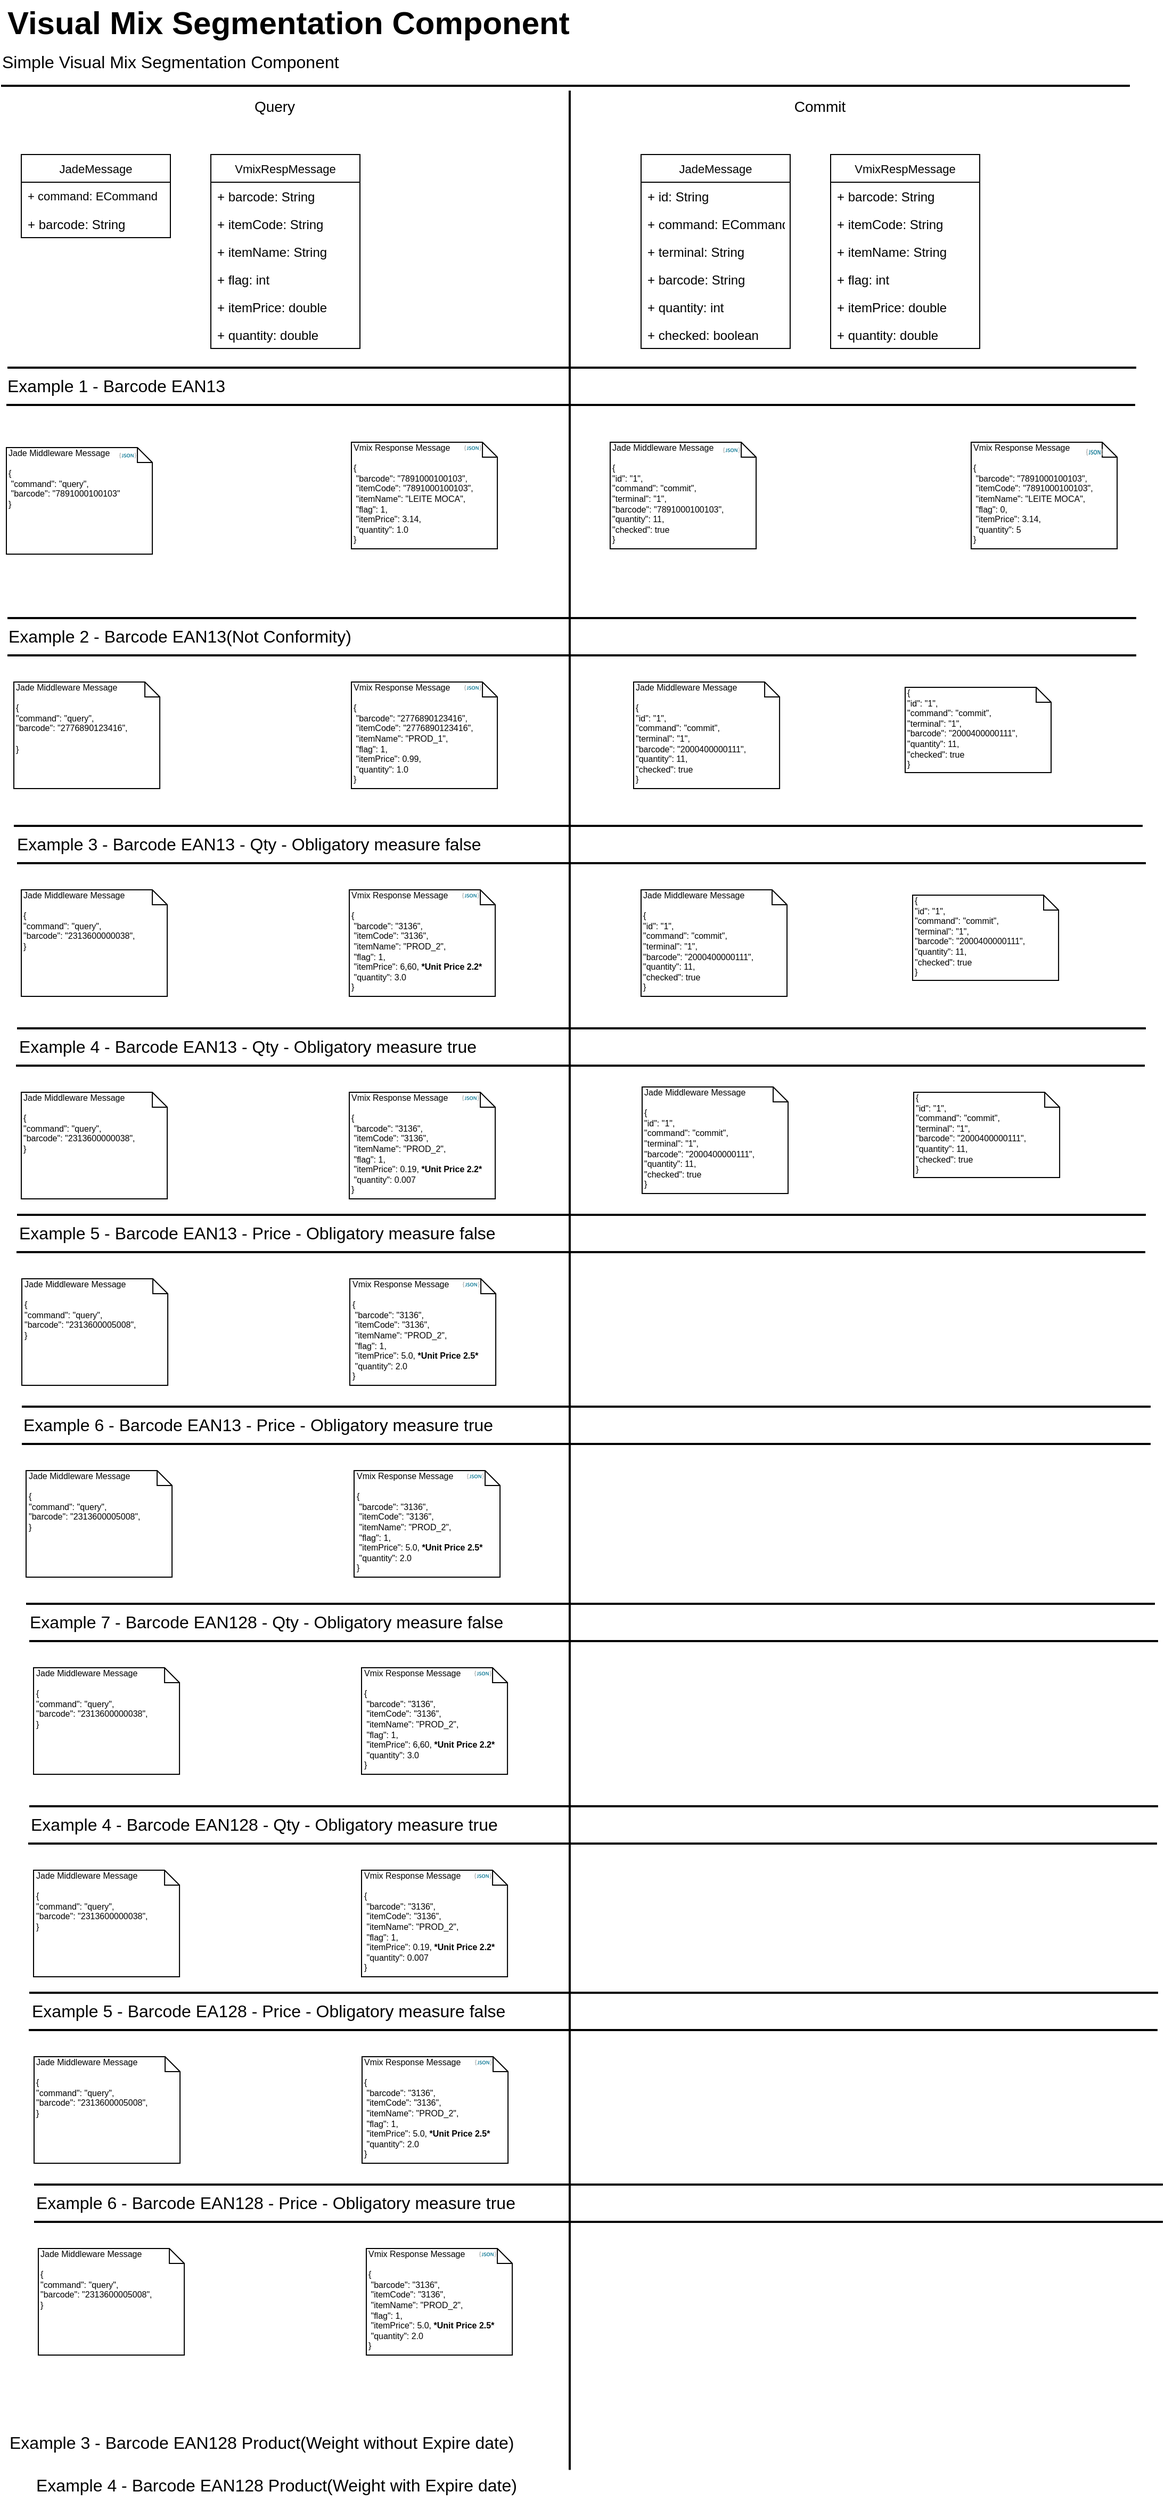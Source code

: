 <mxfile version="13.6.6" type="github"><diagram id="04d3i-9KU2tXRQpcHc8r" name="Data Communication"><mxGraphModel dx="901" dy="576" grid="1" gridSize="5" guides="1" tooltips="1" connect="1" arrows="1" fold="1" page="1" pageScale="1" pageWidth="1169" pageHeight="827" math="0" shadow="0"><root><mxCell id="Ps8T6w26ynxrEsZP9qTw-0"/><mxCell id="Ps8T6w26ynxrEsZP9qTw-1" parent="Ps8T6w26ynxrEsZP9qTw-0"/><mxCell id="Vjo3kaJNEst4xchoB2S7-3" value="Visual Mix Segmentation Component" style="text;html=1;resizable=0;points=[];autosize=1;align=left;verticalAlign=top;spacingTop=-4;fontSize=30;fontStyle=1" parent="Ps8T6w26ynxrEsZP9qTw-1" vertex="1"><mxGeometry x="17" y="70.5" width="540" height="40" as="geometry"/></mxCell><mxCell id="Vjo3kaJNEst4xchoB2S7-5" value="" style="line;strokeWidth=2;html=1;fontSize=14;" parent="Ps8T6w26ynxrEsZP9qTw-1" vertex="1"><mxGeometry x="13" y="145.5" width="1060" height="10" as="geometry"/></mxCell><mxCell id="a-pRfIUOM88Ss_KxHDqI-0" value="Simple Visual Mix Segmentation Component" style="text;html=1;resizable=0;points=[];autosize=1;align=left;verticalAlign=top;spacingTop=-4;fontSize=16" parent="Ps8T6w26ynxrEsZP9qTw-1" vertex="1"><mxGeometry x="12" y="115.5" width="330" height="25" as="geometry"/></mxCell><mxCell id="Ps8T6w26ynxrEsZP9qTw-3" value="JadeMessage" style="swimlane;fontStyle=0;childLayout=stackLayout;horizontal=1;startSize=26;fillColor=none;horizontalStack=0;resizeParent=1;resizeParentMax=0;resizeLast=0;collapsible=1;marginBottom=0;fontSize=11;align=center;html=0;" parent="Ps8T6w26ynxrEsZP9qTw-1" vertex="1"><mxGeometry x="32" y="215" width="140" height="78" as="geometry"/></mxCell><mxCell id="Ps8T6w26ynxrEsZP9qTw-5" value="+ command: ECommand" style="text;strokeColor=none;fillColor=none;align=left;verticalAlign=top;spacingLeft=4;spacingRight=4;overflow=hidden;rotatable=0;points=[[0,0.5],[1,0.5]];portConstraint=eastwest;fontSize=11;" parent="Ps8T6w26ynxrEsZP9qTw-3" vertex="1"><mxGeometry y="26" width="140" height="26" as="geometry"/></mxCell><mxCell id="Ps8T6w26ynxrEsZP9qTw-7" value="+ barcode: String&#xa;" style="text;strokeColor=none;fillColor=none;align=left;verticalAlign=top;spacingLeft=4;spacingRight=4;overflow=hidden;rotatable=0;points=[[0,0.5],[1,0.5]];portConstraint=eastwest;" parent="Ps8T6w26ynxrEsZP9qTw-3" vertex="1"><mxGeometry y="52" width="140" height="26" as="geometry"/></mxCell><mxCell id="Ps8T6w26ynxrEsZP9qTw-10" value="VmixRespMessage" style="swimlane;fontStyle=0;childLayout=stackLayout;horizontal=1;startSize=26;fillColor=none;horizontalStack=0;resizeParent=1;resizeParentMax=0;resizeLast=0;collapsible=1;marginBottom=0;fontSize=11;align=center;html=0;" parent="Ps8T6w26ynxrEsZP9qTw-1" vertex="1"><mxGeometry x="210" y="215" width="140" height="182" as="geometry"/></mxCell><mxCell id="Ps8T6w26ynxrEsZP9qTw-17" value="+ barcode: String&#xa;" style="text;strokeColor=none;fillColor=none;align=left;verticalAlign=top;spacingLeft=4;spacingRight=4;overflow=hidden;rotatable=0;points=[[0,0.5],[1,0.5]];portConstraint=eastwest;" parent="Ps8T6w26ynxrEsZP9qTw-10" vertex="1"><mxGeometry y="26" width="140" height="26" as="geometry"/></mxCell><mxCell id="Ps8T6w26ynxrEsZP9qTw-11" value="+ itemCode: String" style="text;strokeColor=none;fillColor=none;align=left;verticalAlign=top;spacingLeft=4;spacingRight=4;overflow=hidden;rotatable=0;points=[[0,0.5],[1,0.5]];portConstraint=eastwest;" parent="Ps8T6w26ynxrEsZP9qTw-10" vertex="1"><mxGeometry y="52" width="140" height="26" as="geometry"/></mxCell><mxCell id="Ps8T6w26ynxrEsZP9qTw-12" value="+ itemName: String" style="text;strokeColor=none;fillColor=none;align=left;verticalAlign=top;spacingLeft=4;spacingRight=4;overflow=hidden;rotatable=0;points=[[0,0.5],[1,0.5]];portConstraint=eastwest;" parent="Ps8T6w26ynxrEsZP9qTw-10" vertex="1"><mxGeometry y="78" width="140" height="26" as="geometry"/></mxCell><mxCell id="Ps8T6w26ynxrEsZP9qTw-13" value="+ flag: int&#xa;" style="text;strokeColor=none;fillColor=none;align=left;verticalAlign=top;spacingLeft=4;spacingRight=4;overflow=hidden;rotatable=0;points=[[0,0.5],[1,0.5]];portConstraint=eastwest;" parent="Ps8T6w26ynxrEsZP9qTw-10" vertex="1"><mxGeometry y="104" width="140" height="26" as="geometry"/></mxCell><mxCell id="Ps8T6w26ynxrEsZP9qTw-15" value="+ itemPrice: double&#xa;" style="text;strokeColor=none;fillColor=none;align=left;verticalAlign=top;spacingLeft=4;spacingRight=4;overflow=hidden;rotatable=0;points=[[0,0.5],[1,0.5]];portConstraint=eastwest;" parent="Ps8T6w26ynxrEsZP9qTw-10" vertex="1"><mxGeometry y="130" width="140" height="26" as="geometry"/></mxCell><mxCell id="Ps8T6w26ynxrEsZP9qTw-16" value="+ quantity: double&#xa;" style="text;strokeColor=none;fillColor=none;align=left;verticalAlign=top;spacingLeft=4;spacingRight=4;overflow=hidden;rotatable=0;points=[[0,0.5],[1,0.5]];portConstraint=eastwest;" parent="Ps8T6w26ynxrEsZP9qTw-10" vertex="1"><mxGeometry y="156" width="140" height="26" as="geometry"/></mxCell><mxCell id="FK0prAdGzY6Ms7PpbqKq-3" value="" style="line;strokeWidth=2;html=1;fontSize=14;" parent="Ps8T6w26ynxrEsZP9qTw-1" vertex="1"><mxGeometry x="18" y="445" width="1060" height="10" as="geometry"/></mxCell><mxCell id="FK0prAdGzY6Ms7PpbqKq-4" value="Example 1 - Barcode EAN13" style="text;html=1;resizable=0;points=[];autosize=1;align=left;verticalAlign=top;spacingTop=-4;fontSize=16" parent="Ps8T6w26ynxrEsZP9qTw-1" vertex="1"><mxGeometry x="17" y="420" width="220" height="25" as="geometry"/></mxCell><mxCell id="FK0prAdGzY6Ms7PpbqKq-16" value="&lt;div&gt;Jade Middleware Message&lt;/div&gt;&lt;div&gt;&lt;br&gt;&lt;/div&gt;&lt;div&gt;{&lt;/div&gt;&lt;div&gt;&quot;command&quot;: &quot;query&quot;,&lt;br&gt;&lt;/div&gt;&lt;div&gt;&quot;barcode&quot;: &quot;2776890123416&quot;,&lt;br&gt;&lt;/div&gt;&lt;div&gt;&lt;br&gt;&lt;/div&gt;&lt;div&gt;}&lt;/div&gt;" style="shape=note;whiteSpace=wrap;html=1;size=14;verticalAlign=top;align=left;spacingTop=-6;fontSize=8;" parent="Ps8T6w26ynxrEsZP9qTw-1" vertex="1"><mxGeometry x="25" y="710" width="137.05" height="100" as="geometry"/></mxCell><mxCell id="FK0prAdGzY6Ms7PpbqKq-20" value="" style="line;strokeWidth=2;html=1;fontSize=14;" parent="Ps8T6w26ynxrEsZP9qTw-1" vertex="1"><mxGeometry x="19" y="680" width="1060" height="10" as="geometry"/></mxCell><mxCell id="FK0prAdGzY6Ms7PpbqKq-21" value="Example 2 - Barcode EAN13(Not Conformity)" style="text;html=1;resizable=0;points=[];autosize=1;align=left;verticalAlign=top;spacingTop=-4;fontSize=16" parent="Ps8T6w26ynxrEsZP9qTw-1" vertex="1"><mxGeometry x="18" y="655" width="335" height="25" as="geometry"/></mxCell><mxCell id="FK0prAdGzY6Ms7PpbqKq-23" value="&lt;div&gt;Jade Middleware Message&lt;/div&gt;&lt;div&gt;&lt;br&gt;&lt;/div&gt;&lt;div&gt;{&lt;/div&gt;&lt;div&gt;&quot;command&quot;: &quot;query&quot;,&lt;br&gt;&lt;/div&gt;&lt;div&gt;&quot;barcode&quot;: &quot;2313600000038&quot;,&lt;br&gt;&lt;/div&gt;&lt;div&gt;}&lt;br&gt;&lt;/div&gt;" style="shape=note;whiteSpace=wrap;html=1;size=14;verticalAlign=top;align=left;spacingTop=-6;fontSize=8;" parent="Ps8T6w26ynxrEsZP9qTw-1" vertex="1"><mxGeometry x="32" y="905" width="137.05" height="100" as="geometry"/></mxCell><mxCell id="FK0prAdGzY6Ms7PpbqKq-24" value="" style="line;strokeWidth=2;html=1;fontSize=14;" parent="Ps8T6w26ynxrEsZP9qTw-1" vertex="1"><mxGeometry x="28" y="875" width="1060" height="10" as="geometry"/></mxCell><mxCell id="FK0prAdGzY6Ms7PpbqKq-25" value="Example 3 - Barcode EAN128 Product(Weight without Expire date)" style="text;html=1;resizable=0;points=[];autosize=1;align=left;verticalAlign=top;spacingTop=-4;fontSize=16" parent="Ps8T6w26ynxrEsZP9qTw-1" vertex="1"><mxGeometry x="19" y="2350" width="485" height="25" as="geometry"/></mxCell><mxCell id="FK0prAdGzY6Ms7PpbqKq-31" value="" style="line;strokeWidth=2;html=1;fontSize=14;" parent="Ps8T6w26ynxrEsZP9qTw-1" vertex="1"><mxGeometry x="27" y="1065" width="1060" height="10" as="geometry"/></mxCell><mxCell id="FK0prAdGzY6Ms7PpbqKq-33" value="" style="line;strokeWidth=2;html=1;fontSize=14;rotation=90;" parent="Ps8T6w26ynxrEsZP9qTw-1" vertex="1"><mxGeometry x="-569.38" y="1266.38" width="2232.75" height="10" as="geometry"/></mxCell><mxCell id="FK0prAdGzY6Ms7PpbqKq-49" value="&lt;div&gt;{&lt;/div&gt;&lt;div&gt;&lt;span class=&quot;Apple-tab-span&quot;&gt; &lt;/span&gt;&quot;id&quot;: &quot;1&quot;,&lt;/div&gt;&lt;div&gt;&lt;span class=&quot;Apple-tab-span&quot;&gt; &lt;/span&gt;&quot;command&quot;: &quot;commit&quot;,&lt;/div&gt;&lt;div&gt;&lt;span class=&quot;Apple-tab-span&quot;&gt; &lt;/span&gt;&quot;terminal&quot;: &quot;1&quot;,&lt;/div&gt;&lt;div&gt;&lt;span class=&quot;Apple-tab-span&quot;&gt; &lt;/span&gt;&quot;barcode&quot;: &quot;2000400000111&quot;,&lt;/div&gt;&lt;div&gt;&lt;span class=&quot;Apple-tab-span&quot;&gt; &lt;/span&gt;&quot;quantity&quot;: 11,&lt;/div&gt;&lt;div&gt;&lt;span class=&quot;Apple-tab-span&quot;&gt; &lt;/span&gt;&quot;checked&quot;: true&lt;/div&gt;&lt;div&gt;}&lt;/div&gt;" style="shape=note;whiteSpace=wrap;html=1;size=14;verticalAlign=top;align=left;spacingTop=-6;fontSize=8;" parent="Ps8T6w26ynxrEsZP9qTw-1" vertex="1"><mxGeometry x="862" y="715" width="137.05" height="80" as="geometry"/></mxCell><mxCell id="FK0prAdGzY6Ms7PpbqKq-50" value="" style="group" parent="Ps8T6w26ynxrEsZP9qTw-1" vertex="1" connectable="0"><mxGeometry x="924" y="485" width="137.05" height="100" as="geometry"/></mxCell><mxCell id="FK0prAdGzY6Ms7PpbqKq-51" value="&lt;div&gt;Vmix Response Message&lt;/div&gt;&lt;div&gt;&lt;br&gt;&lt;/div&gt;&lt;div&gt;{&lt;/div&gt;&lt;div&gt;&amp;nbsp;&quot;barcode&quot;: &quot;7891000100103&quot;,&lt;/div&gt;&lt;div&gt;&amp;nbsp;&quot;itemCode&quot;: &quot;7891000100103&quot;,&lt;/div&gt;&lt;div&gt;&amp;nbsp;&quot;itemName&quot;: &quot;LEITE MOCA&quot;,&lt;/div&gt;&lt;div&gt;&amp;nbsp;&quot;flag&quot;: 0,&lt;/div&gt;&lt;div&gt;&amp;nbsp;&quot;itemPrice&quot;: 3.14,&lt;/div&gt;&lt;div&gt;&amp;nbsp;&quot;quantity&quot;: 5&lt;/div&gt;&lt;div&gt;}&lt;/div&gt;" style="shape=note;whiteSpace=wrap;html=1;size=14;verticalAlign=top;align=left;spacingTop=-6;fontSize=8;" parent="FK0prAdGzY6Ms7PpbqKq-50" vertex="1"><mxGeometry width="137.05" height="100" as="geometry"/></mxCell><mxCell id="FK0prAdGzY6Ms7PpbqKq-52" value="" style="dashed=0;outlineConnect=0;html=1;align=center;labelPosition=center;verticalLabelPosition=bottom;verticalAlign=top;shape=mxgraph.weblogos.json_2;fontSize=11;" parent="FK0prAdGzY6Ms7PpbqKq-50" vertex="1"><mxGeometry x="107.97" y="6.25" width="15.95" height="6.25" as="geometry"/></mxCell><mxCell id="FK0prAdGzY6Ms7PpbqKq-53" value="" style="group" parent="Ps8T6w26ynxrEsZP9qTw-1" vertex="1" connectable="0"><mxGeometry x="585" y="485" width="137.05" height="100" as="geometry"/></mxCell><mxCell id="FK0prAdGzY6Ms7PpbqKq-54" value="&lt;div&gt;Jade Middleware Message&lt;/div&gt;&lt;div&gt;&lt;br&gt;&lt;/div&gt;&lt;div&gt;{&lt;/div&gt;&lt;div&gt;&lt;span class=&quot;Apple-tab-span&quot;&gt; &lt;/span&gt;&quot;id&quot;: &quot;1&quot;,&lt;/div&gt;&lt;div&gt;&lt;span class=&quot;Apple-tab-span&quot;&gt; &lt;/span&gt;&quot;command&quot;: &quot;commit&quot;,&lt;/div&gt;&lt;div&gt;&lt;span class=&quot;Apple-tab-span&quot;&gt; &lt;/span&gt;&quot;terminal&quot;: &quot;1&quot;,&lt;/div&gt;&lt;div&gt;&lt;span class=&quot;Apple-tab-span&quot;&gt; &lt;/span&gt;&quot;barcode&quot;: &quot;7891000100103&quot;,&lt;/div&gt;&lt;div&gt;&lt;span class=&quot;Apple-tab-span&quot;&gt; &lt;/span&gt;&quot;quantity&quot;: 11,&lt;/div&gt;&lt;div&gt;&lt;span class=&quot;Apple-tab-span&quot;&gt; &lt;/span&gt;&quot;checked&quot;: true&lt;/div&gt;&lt;div&gt;}&lt;/div&gt;" style="shape=note;whiteSpace=wrap;html=1;size=14;verticalAlign=top;align=left;spacingTop=-6;fontSize=8;" parent="FK0prAdGzY6Ms7PpbqKq-53" vertex="1"><mxGeometry width="137.05" height="100" as="geometry"/></mxCell><mxCell id="FK0prAdGzY6Ms7PpbqKq-55" value="" style="dashed=0;outlineConnect=0;html=1;align=center;labelPosition=center;verticalLabelPosition=bottom;verticalAlign=top;shape=mxgraph.weblogos.json_2;fontSize=11;" parent="FK0prAdGzY6Ms7PpbqKq-53" vertex="1"><mxGeometry x="106" y="5" width="15.95" height="5" as="geometry"/></mxCell><mxCell id="FK0prAdGzY6Ms7PpbqKq-56" value="&lt;div&gt;Jade Middleware Message&lt;/div&gt;&lt;div&gt;&lt;br&gt;&lt;/div&gt;&lt;div&gt;{&lt;/div&gt;&lt;div&gt;&lt;span class=&quot;Apple-tab-span&quot;&gt; &lt;/span&gt;&quot;id&quot;: &quot;1&quot;,&lt;/div&gt;&lt;div&gt;&lt;span class=&quot;Apple-tab-span&quot;&gt; &lt;/span&gt;&quot;command&quot;: &quot;commit&quot;,&lt;/div&gt;&lt;div&gt;&lt;span class=&quot;Apple-tab-span&quot;&gt; &lt;/span&gt;&quot;terminal&quot;: &quot;1&quot;,&lt;/div&gt;&lt;div&gt;&lt;span class=&quot;Apple-tab-span&quot;&gt; &lt;/span&gt;&quot;barcode&quot;: &quot;2000400000111&quot;,&lt;/div&gt;&lt;div&gt;&lt;span class=&quot;Apple-tab-span&quot;&gt; &lt;/span&gt;&quot;quantity&quot;: 11,&lt;/div&gt;&lt;div&gt;&lt;span class=&quot;Apple-tab-span&quot;&gt; &lt;/span&gt;&quot;checked&quot;: true&lt;/div&gt;&lt;div&gt;}&lt;/div&gt;" style="shape=note;whiteSpace=wrap;html=1;size=14;verticalAlign=top;align=left;spacingTop=-6;fontSize=8;" parent="Ps8T6w26ynxrEsZP9qTw-1" vertex="1"><mxGeometry x="607" y="710" width="137.05" height="100" as="geometry"/></mxCell><mxCell id="FK0prAdGzY6Ms7PpbqKq-60" value="&lt;div&gt;{&lt;/div&gt;&lt;div&gt;&lt;span class=&quot;Apple-tab-span&quot;&gt; &lt;/span&gt;&quot;id&quot;: &quot;1&quot;,&lt;/div&gt;&lt;div&gt;&lt;span class=&quot;Apple-tab-span&quot;&gt; &lt;/span&gt;&quot;command&quot;: &quot;commit&quot;,&lt;/div&gt;&lt;div&gt;&lt;span class=&quot;Apple-tab-span&quot;&gt; &lt;/span&gt;&quot;terminal&quot;: &quot;1&quot;,&lt;/div&gt;&lt;div&gt;&lt;span class=&quot;Apple-tab-span&quot;&gt; &lt;/span&gt;&quot;barcode&quot;: &quot;2000400000111&quot;,&lt;/div&gt;&lt;div&gt;&lt;span class=&quot;Apple-tab-span&quot;&gt; &lt;/span&gt;&quot;quantity&quot;: 11,&lt;/div&gt;&lt;div&gt;&lt;span class=&quot;Apple-tab-span&quot;&gt; &lt;/span&gt;&quot;checked&quot;: true&lt;/div&gt;&lt;div&gt;}&lt;/div&gt;" style="shape=note;whiteSpace=wrap;html=1;size=14;verticalAlign=top;align=left;spacingTop=-6;fontSize=8;" parent="Ps8T6w26ynxrEsZP9qTw-1" vertex="1"><mxGeometry x="869" y="910" width="137.05" height="80" as="geometry"/></mxCell><mxCell id="FK0prAdGzY6Ms7PpbqKq-61" value="&lt;div&gt;Jade Middleware Message&lt;/div&gt;&lt;div&gt;&lt;br&gt;&lt;/div&gt;&lt;div&gt;{&lt;/div&gt;&lt;div&gt;&lt;span class=&quot;Apple-tab-span&quot;&gt; &lt;/span&gt;&quot;id&quot;: &quot;1&quot;,&lt;/div&gt;&lt;div&gt;&lt;span class=&quot;Apple-tab-span&quot;&gt; &lt;/span&gt;&quot;command&quot;: &quot;commit&quot;,&lt;/div&gt;&lt;div&gt;&lt;span class=&quot;Apple-tab-span&quot;&gt; &lt;/span&gt;&quot;terminal&quot;: &quot;1&quot;,&lt;/div&gt;&lt;div&gt;&lt;span class=&quot;Apple-tab-span&quot;&gt; &lt;/span&gt;&quot;barcode&quot;: &quot;2000400000111&quot;,&lt;/div&gt;&lt;div&gt;&lt;span class=&quot;Apple-tab-span&quot;&gt; &lt;/span&gt;&quot;quantity&quot;: 11,&lt;/div&gt;&lt;div&gt;&lt;span class=&quot;Apple-tab-span&quot;&gt; &lt;/span&gt;&quot;checked&quot;: true&lt;/div&gt;&lt;div&gt;}&lt;/div&gt;" style="shape=note;whiteSpace=wrap;html=1;size=14;verticalAlign=top;align=left;spacingTop=-6;fontSize=8;" parent="Ps8T6w26ynxrEsZP9qTw-1" vertex="1"><mxGeometry x="614" y="905" width="137.05" height="100" as="geometry"/></mxCell><mxCell id="FK0prAdGzY6Ms7PpbqKq-62" value="&lt;div&gt;{&lt;/div&gt;&lt;div&gt;&lt;span class=&quot;Apple-tab-span&quot;&gt; &lt;/span&gt;&quot;id&quot;: &quot;1&quot;,&lt;/div&gt;&lt;div&gt;&lt;span class=&quot;Apple-tab-span&quot;&gt; &lt;/span&gt;&quot;command&quot;: &quot;commit&quot;,&lt;/div&gt;&lt;div&gt;&lt;span class=&quot;Apple-tab-span&quot;&gt; &lt;/span&gt;&quot;terminal&quot;: &quot;1&quot;,&lt;/div&gt;&lt;div&gt;&lt;span class=&quot;Apple-tab-span&quot;&gt; &lt;/span&gt;&quot;barcode&quot;: &quot;2000400000111&quot;,&lt;/div&gt;&lt;div&gt;&lt;span class=&quot;Apple-tab-span&quot;&gt; &lt;/span&gt;&quot;quantity&quot;: 11,&lt;/div&gt;&lt;div&gt;&lt;span class=&quot;Apple-tab-span&quot;&gt; &lt;/span&gt;&quot;checked&quot;: true&lt;/div&gt;&lt;div&gt;}&lt;/div&gt;" style="shape=note;whiteSpace=wrap;html=1;size=14;verticalAlign=top;align=left;spacingTop=-6;fontSize=8;" parent="Ps8T6w26ynxrEsZP9qTw-1" vertex="1"><mxGeometry x="870" y="1095" width="137.05" height="80" as="geometry"/></mxCell><mxCell id="FK0prAdGzY6Ms7PpbqKq-63" value="&lt;div&gt;Jade Middleware Message&lt;/div&gt;&lt;div&gt;&lt;br&gt;&lt;/div&gt;&lt;div&gt;{&lt;/div&gt;&lt;div&gt;&lt;span class=&quot;Apple-tab-span&quot;&gt; &lt;/span&gt;&quot;id&quot;: &quot;1&quot;,&lt;/div&gt;&lt;div&gt;&lt;span class=&quot;Apple-tab-span&quot;&gt; &lt;/span&gt;&quot;command&quot;: &quot;commit&quot;,&lt;/div&gt;&lt;div&gt;&lt;span class=&quot;Apple-tab-span&quot;&gt; &lt;/span&gt;&quot;terminal&quot;: &quot;1&quot;,&lt;/div&gt;&lt;div&gt;&lt;span class=&quot;Apple-tab-span&quot;&gt; &lt;/span&gt;&quot;barcode&quot;: &quot;2000400000111&quot;,&lt;/div&gt;&lt;div&gt;&lt;span class=&quot;Apple-tab-span&quot;&gt; &lt;/span&gt;&quot;quantity&quot;: 11,&lt;/div&gt;&lt;div&gt;&lt;span class=&quot;Apple-tab-span&quot;&gt; &lt;/span&gt;&quot;checked&quot;: true&lt;/div&gt;&lt;div&gt;}&lt;/div&gt;" style="shape=note;whiteSpace=wrap;html=1;size=14;verticalAlign=top;align=left;spacingTop=-6;fontSize=8;" parent="Ps8T6w26ynxrEsZP9qTw-1" vertex="1"><mxGeometry x="615" y="1090" width="137.05" height="100" as="geometry"/></mxCell><mxCell id="FK0prAdGzY6Ms7PpbqKq-34" value="JadeMessage" style="swimlane;fontStyle=0;childLayout=stackLayout;horizontal=1;startSize=26;fillColor=none;horizontalStack=0;resizeParent=1;resizeParentMax=0;resizeLast=0;collapsible=1;marginBottom=0;fontSize=11;align=center;html=0;" parent="Ps8T6w26ynxrEsZP9qTw-1" vertex="1"><mxGeometry x="614" y="215" width="140" height="182" as="geometry"/></mxCell><mxCell id="FK0prAdGzY6Ms7PpbqKq-35" value="+ id: String" style="text;strokeColor=none;fillColor=none;align=left;verticalAlign=top;spacingLeft=4;spacingRight=4;overflow=hidden;rotatable=0;points=[[0,0.5],[1,0.5]];portConstraint=eastwest;" parent="FK0prAdGzY6Ms7PpbqKq-34" vertex="1"><mxGeometry y="26" width="140" height="26" as="geometry"/></mxCell><mxCell id="FK0prAdGzY6Ms7PpbqKq-36" value="+ command: ECommand" style="text;strokeColor=none;fillColor=none;align=left;verticalAlign=top;spacingLeft=4;spacingRight=4;overflow=hidden;rotatable=0;points=[[0,0.5],[1,0.5]];portConstraint=eastwest;" parent="FK0prAdGzY6Ms7PpbqKq-34" vertex="1"><mxGeometry y="52" width="140" height="26" as="geometry"/></mxCell><mxCell id="FK0prAdGzY6Ms7PpbqKq-37" value="+ terminal: String&#xa;" style="text;strokeColor=none;fillColor=none;align=left;verticalAlign=top;spacingLeft=4;spacingRight=4;overflow=hidden;rotatable=0;points=[[0,0.5],[1,0.5]];portConstraint=eastwest;" parent="FK0prAdGzY6Ms7PpbqKq-34" vertex="1"><mxGeometry y="78" width="140" height="26" as="geometry"/></mxCell><mxCell id="FK0prAdGzY6Ms7PpbqKq-38" value="+ barcode: String&#xa;" style="text;strokeColor=none;fillColor=none;align=left;verticalAlign=top;spacingLeft=4;spacingRight=4;overflow=hidden;rotatable=0;points=[[0,0.5],[1,0.5]];portConstraint=eastwest;" parent="FK0prAdGzY6Ms7PpbqKq-34" vertex="1"><mxGeometry y="104" width="140" height="26" as="geometry"/></mxCell><mxCell id="FK0prAdGzY6Ms7PpbqKq-39" value="+ quantity: int&#xa;" style="text;strokeColor=none;fillColor=none;align=left;verticalAlign=top;spacingLeft=4;spacingRight=4;overflow=hidden;rotatable=0;points=[[0,0.5],[1,0.5]];portConstraint=eastwest;" parent="FK0prAdGzY6Ms7PpbqKq-34" vertex="1"><mxGeometry y="130" width="140" height="26" as="geometry"/></mxCell><mxCell id="FK0prAdGzY6Ms7PpbqKq-40" value="+ checked: boolean&#xa;" style="text;strokeColor=none;fillColor=none;align=left;verticalAlign=top;spacingLeft=4;spacingRight=4;overflow=hidden;rotatable=0;points=[[0,0.5],[1,0.5]];portConstraint=eastwest;" parent="FK0prAdGzY6Ms7PpbqKq-34" vertex="1"><mxGeometry y="156" width="140" height="26" as="geometry"/></mxCell><mxCell id="FK0prAdGzY6Ms7PpbqKq-41" value="VmixRespMessage" style="swimlane;fontStyle=0;childLayout=stackLayout;horizontal=1;startSize=26;fillColor=none;horizontalStack=0;resizeParent=1;resizeParentMax=0;resizeLast=0;collapsible=1;marginBottom=0;fontSize=11;align=center;html=0;" parent="Ps8T6w26ynxrEsZP9qTw-1" vertex="1"><mxGeometry x="792" y="215" width="140" height="182" as="geometry"/></mxCell><mxCell id="FK0prAdGzY6Ms7PpbqKq-42" value="+ barcode: String&#xa;" style="text;strokeColor=none;fillColor=none;align=left;verticalAlign=top;spacingLeft=4;spacingRight=4;overflow=hidden;rotatable=0;points=[[0,0.5],[1,0.5]];portConstraint=eastwest;" parent="FK0prAdGzY6Ms7PpbqKq-41" vertex="1"><mxGeometry y="26" width="140" height="26" as="geometry"/></mxCell><mxCell id="FK0prAdGzY6Ms7PpbqKq-43" value="+ itemCode: String" style="text;strokeColor=none;fillColor=none;align=left;verticalAlign=top;spacingLeft=4;spacingRight=4;overflow=hidden;rotatable=0;points=[[0,0.5],[1,0.5]];portConstraint=eastwest;" parent="FK0prAdGzY6Ms7PpbqKq-41" vertex="1"><mxGeometry y="52" width="140" height="26" as="geometry"/></mxCell><mxCell id="FK0prAdGzY6Ms7PpbqKq-44" value="+ itemName: String" style="text;strokeColor=none;fillColor=none;align=left;verticalAlign=top;spacingLeft=4;spacingRight=4;overflow=hidden;rotatable=0;points=[[0,0.5],[1,0.5]];portConstraint=eastwest;" parent="FK0prAdGzY6Ms7PpbqKq-41" vertex="1"><mxGeometry y="78" width="140" height="26" as="geometry"/></mxCell><mxCell id="FK0prAdGzY6Ms7PpbqKq-45" value="+ flag: int&#xa;" style="text;strokeColor=none;fillColor=none;align=left;verticalAlign=top;spacingLeft=4;spacingRight=4;overflow=hidden;rotatable=0;points=[[0,0.5],[1,0.5]];portConstraint=eastwest;" parent="FK0prAdGzY6Ms7PpbqKq-41" vertex="1"><mxGeometry y="104" width="140" height="26" as="geometry"/></mxCell><mxCell id="FK0prAdGzY6Ms7PpbqKq-46" value="+ itemPrice: double&#xa;" style="text;strokeColor=none;fillColor=none;align=left;verticalAlign=top;spacingLeft=4;spacingRight=4;overflow=hidden;rotatable=0;points=[[0,0.5],[1,0.5]];portConstraint=eastwest;" parent="FK0prAdGzY6Ms7PpbqKq-41" vertex="1"><mxGeometry y="130" width="140" height="26" as="geometry"/></mxCell><mxCell id="FK0prAdGzY6Ms7PpbqKq-47" value="+ quantity: double&#xa;" style="text;strokeColor=none;fillColor=none;align=left;verticalAlign=top;spacingLeft=4;spacingRight=4;overflow=hidden;rotatable=0;points=[[0,0.5],[1,0.5]];portConstraint=eastwest;" parent="FK0prAdGzY6Ms7PpbqKq-41" vertex="1"><mxGeometry y="156" width="140" height="26" as="geometry"/></mxCell><mxCell id="FK0prAdGzY6Ms7PpbqKq-65" value="&lt;font style=&quot;font-size: 14px&quot;&gt;Query&lt;/font&gt;" style="text;html=1;strokeColor=none;fillColor=none;align=center;verticalAlign=middle;whiteSpace=wrap;rounded=0;fontSize=8;" parent="Ps8T6w26ynxrEsZP9qTw-1" vertex="1"><mxGeometry x="250" y="160" width="40" height="20" as="geometry"/></mxCell><mxCell id="FK0prAdGzY6Ms7PpbqKq-66" value="&lt;font style=&quot;font-size: 14px&quot;&gt;Commit&lt;/font&gt;" style="text;html=1;strokeColor=none;fillColor=none;align=center;verticalAlign=middle;whiteSpace=wrap;rounded=0;fontSize=8;" parent="Ps8T6w26ynxrEsZP9qTw-1" vertex="1"><mxGeometry x="762" y="160" width="40" height="20" as="geometry"/></mxCell><mxCell id="FK0prAdGzY6Ms7PpbqKq-68" value="" style="group" parent="Ps8T6w26ynxrEsZP9qTw-1" vertex="1" connectable="0"><mxGeometry x="18" y="490" width="137.05" height="100" as="geometry"/></mxCell><mxCell id="FK0prAdGzY6Ms7PpbqKq-1" value="&lt;div&gt;Jade Middleware Message&lt;/div&gt;&lt;div&gt;&lt;br&gt;&lt;/div&gt;&lt;div&gt;{&lt;/div&gt;&lt;div&gt;&amp;nbsp;&quot;command&quot;: &quot;query&quot;,&lt;/div&gt;&lt;div&gt;&amp;nbsp;&quot;barcode&quot;: &quot;7891000100103&quot;&lt;/div&gt;&lt;div&gt;}&lt;/div&gt;" style="shape=note;whiteSpace=wrap;html=1;size=14;verticalAlign=top;align=left;spacingTop=-6;fontSize=8;" parent="FK0prAdGzY6Ms7PpbqKq-68" vertex="1"><mxGeometry width="137.05" height="100" as="geometry"/></mxCell><mxCell id="Ps8T6w26ynxrEsZP9qTw-2" value="" style="dashed=0;outlineConnect=0;html=1;align=center;labelPosition=center;verticalLabelPosition=bottom;verticalAlign=top;shape=mxgraph.weblogos.json_2;fontSize=11;" parent="FK0prAdGzY6Ms7PpbqKq-68" vertex="1"><mxGeometry x="106" y="5" width="15.95" height="5" as="geometry"/></mxCell><mxCell id="FK0prAdGzY6Ms7PpbqKq-69" value="" style="group" parent="Ps8T6w26ynxrEsZP9qTw-1" vertex="1" connectable="0"><mxGeometry x="342" y="485" width="137.05" height="100" as="geometry"/></mxCell><mxCell id="FK0prAdGzY6Ms7PpbqKq-7" value="&lt;div&gt;Vmix Response Message&lt;/div&gt;&lt;div&gt;&lt;br&gt;&lt;/div&gt;&lt;div&gt;{&lt;/div&gt;&lt;div&gt;&amp;nbsp;&quot;barcode&quot;: &quot;7891000100103&quot;,&lt;/div&gt;&lt;div&gt;&amp;nbsp;&quot;itemCode&quot;: &quot;7891000100103&quot;,&lt;/div&gt;&lt;div&gt;&amp;nbsp;&quot;itemName&quot;: &quot;LEITE MOCA&quot;,&lt;/div&gt;&lt;div&gt;&amp;nbsp;&quot;flag&quot;: 1,&lt;/div&gt;&lt;div&gt;&amp;nbsp;&quot;itemPrice&quot;: 3.14,&lt;/div&gt;&lt;div&gt;&amp;nbsp;&quot;quantity&quot;: 1.0&lt;/div&gt;&lt;div&gt;}&lt;/div&gt;" style="shape=note;whiteSpace=wrap;html=1;size=14;verticalAlign=top;align=left;spacingTop=-6;fontSize=8;" parent="FK0prAdGzY6Ms7PpbqKq-69" vertex="1"><mxGeometry width="137.05" height="100" as="geometry"/></mxCell><mxCell id="FK0prAdGzY6Ms7PpbqKq-67" value="" style="dashed=0;outlineConnect=0;html=1;align=center;labelPosition=center;verticalLabelPosition=bottom;verticalAlign=top;shape=mxgraph.weblogos.json_2;fontSize=11;" parent="FK0prAdGzY6Ms7PpbqKq-69" vertex="1"><mxGeometry x="106" y="3" width="15.95" height="5" as="geometry"/></mxCell><mxCell id="uBCSQrn16Jsj0f7z9moJ-0" value="" style="group" parent="Ps8T6w26ynxrEsZP9qTw-1" vertex="1" connectable="0"><mxGeometry x="342" y="710" width="137.05" height="100" as="geometry"/></mxCell><mxCell id="uBCSQrn16Jsj0f7z9moJ-1" value="&lt;div&gt;Vmix Response Message&lt;/div&gt;&lt;div&gt;&lt;br&gt;&lt;/div&gt;&lt;div&gt;{&lt;/div&gt;&lt;div&gt;&amp;nbsp;&quot;barcode&quot;: &quot;2776890123416&quot;,&lt;/div&gt;&lt;div&gt;&amp;nbsp;&quot;itemCode&quot;: &quot;2776890123416&quot;,&lt;/div&gt;&lt;div&gt;&amp;nbsp;&quot;itemName&quot;: &quot;PROD_1&quot;,&lt;/div&gt;&lt;div&gt;&amp;nbsp;&quot;flag&quot;: 1,&lt;/div&gt;&lt;div&gt;&amp;nbsp;&quot;itemPrice&quot;: 0.99,&lt;/div&gt;&lt;div&gt;&amp;nbsp;&quot;quantity&quot;: 1.0&lt;/div&gt;&lt;div&gt;}&lt;/div&gt;" style="shape=note;whiteSpace=wrap;html=1;size=14;verticalAlign=top;align=left;spacingTop=-6;fontSize=8;" parent="uBCSQrn16Jsj0f7z9moJ-0" vertex="1"><mxGeometry width="137.05" height="100" as="geometry"/></mxCell><mxCell id="uBCSQrn16Jsj0f7z9moJ-2" value="" style="dashed=0;outlineConnect=0;html=1;align=center;labelPosition=center;verticalLabelPosition=bottom;verticalAlign=top;shape=mxgraph.weblogos.json_2;fontSize=11;" parent="uBCSQrn16Jsj0f7z9moJ-0" vertex="1"><mxGeometry x="106" y="3" width="15.95" height="5" as="geometry"/></mxCell><mxCell id="uBCSQrn16Jsj0f7z9moJ-3" value="Example 3 - Barcode EAN13 - Qty - Obligatory measure false" style="text;html=1;resizable=0;points=[];autosize=1;align=left;verticalAlign=top;spacingTop=-4;fontSize=16" parent="Ps8T6w26ynxrEsZP9qTw-1" vertex="1"><mxGeometry x="26" y="850" width="450" height="25" as="geometry"/></mxCell><mxCell id="uBCSQrn16Jsj0f7z9moJ-4" value="" style="group" parent="Ps8T6w26ynxrEsZP9qTw-1" vertex="1" connectable="0"><mxGeometry x="340" y="905" width="137.05" height="100" as="geometry"/></mxCell><mxCell id="uBCSQrn16Jsj0f7z9moJ-5" value="&lt;div&gt;Vmix Response Message&lt;/div&gt;&lt;div&gt;&lt;br&gt;&lt;/div&gt;&lt;div&gt;{&lt;/div&gt;&lt;div&gt;&amp;nbsp;&quot;barcode&quot;: &quot;3136&quot;,&lt;/div&gt;&lt;div&gt;&amp;nbsp;&quot;itemCode&quot;: &quot;3136&quot;,&lt;/div&gt;&lt;div&gt;&amp;nbsp;&quot;itemName&quot;: &quot;PROD_2&quot;,&lt;/div&gt;&lt;div&gt;&amp;nbsp;&quot;flag&quot;: 1,&lt;/div&gt;&lt;div&gt;&amp;nbsp;&quot;itemPrice&quot;: 6,60, &lt;b&gt;*Unit Price 2.2*&lt;/b&gt;&lt;/div&gt;&lt;div&gt;&amp;nbsp;&quot;quantity&quot;: 3.0&lt;/div&gt;&lt;div&gt;}&lt;/div&gt;" style="shape=note;whiteSpace=wrap;html=1;size=14;verticalAlign=top;align=left;spacingTop=-6;fontSize=8;" parent="uBCSQrn16Jsj0f7z9moJ-4" vertex="1"><mxGeometry width="137.05" height="100" as="geometry"/></mxCell><mxCell id="uBCSQrn16Jsj0f7z9moJ-6" value="" style="dashed=0;outlineConnect=0;html=1;align=center;labelPosition=center;verticalLabelPosition=bottom;verticalAlign=top;shape=mxgraph.weblogos.json_2;fontSize=11;" parent="uBCSQrn16Jsj0f7z9moJ-4" vertex="1"><mxGeometry x="106" y="3" width="15.95" height="5" as="geometry"/></mxCell><mxCell id="pKHUcrHNFBbWnfL-h2MC-0" value="Example 4 - Barcode EAN128 Product(Weight with Expire date)" style="text;html=1;resizable=0;points=[];autosize=1;align=left;verticalAlign=top;spacingTop=-4;fontSize=16" parent="Ps8T6w26ynxrEsZP9qTw-1" vertex="1"><mxGeometry x="44" y="2390" width="465" height="25" as="geometry"/></mxCell><mxCell id="pKHUcrHNFBbWnfL-h2MC-1" value="Example 4 - Barcode EAN13 - Qty - Obligatory measure true" style="text;html=1;resizable=0;points=[];autosize=1;align=left;verticalAlign=top;spacingTop=-4;fontSize=16" parent="Ps8T6w26ynxrEsZP9qTw-1" vertex="1"><mxGeometry x="27.5" y="1040" width="445" height="25" as="geometry"/></mxCell><mxCell id="pKHUcrHNFBbWnfL-h2MC-2" value="&lt;div&gt;Jade Middleware Message&lt;/div&gt;&lt;div&gt;&lt;br&gt;&lt;/div&gt;&lt;div&gt;{&lt;/div&gt;&lt;div&gt;&quot;command&quot;: &quot;query&quot;,&lt;br&gt;&lt;/div&gt;&lt;div&gt;&quot;barcode&quot;: &quot;2313600000038&quot;,&lt;br&gt;&lt;/div&gt;&lt;div&gt;}&lt;br&gt;&lt;/div&gt;" style="shape=note;whiteSpace=wrap;html=1;size=14;verticalAlign=top;align=left;spacingTop=-6;fontSize=8;" parent="Ps8T6w26ynxrEsZP9qTw-1" vertex="1"><mxGeometry x="32" y="1095" width="137.05" height="100" as="geometry"/></mxCell><mxCell id="pKHUcrHNFBbWnfL-h2MC-3" value="" style="group" parent="Ps8T6w26ynxrEsZP9qTw-1" vertex="1" connectable="0"><mxGeometry x="340" y="1095" width="137.05" height="100" as="geometry"/></mxCell><mxCell id="pKHUcrHNFBbWnfL-h2MC-4" value="&lt;div&gt;Vmix Response Message&lt;/div&gt;&lt;div&gt;&lt;br&gt;&lt;/div&gt;&lt;div&gt;{&lt;/div&gt;&lt;div&gt;&amp;nbsp;&quot;barcode&quot;: &quot;3136&quot;,&lt;/div&gt;&lt;div&gt;&amp;nbsp;&quot;itemCode&quot;: &quot;3136&quot;,&lt;/div&gt;&lt;div&gt;&amp;nbsp;&quot;itemName&quot;: &quot;PROD_2&quot;,&lt;/div&gt;&lt;div&gt;&amp;nbsp;&quot;flag&quot;: 1,&lt;/div&gt;&lt;div&gt;&amp;nbsp;&quot;itemPrice&quot;: 0.19, &lt;b&gt;*Unit Price 2.2*&lt;/b&gt;&lt;/div&gt;&lt;div&gt;&amp;nbsp;&quot;quantity&quot;: 0.007&lt;/div&gt;&lt;div&gt;}&lt;/div&gt;" style="shape=note;whiteSpace=wrap;html=1;size=14;verticalAlign=top;align=left;spacingTop=-6;fontSize=8;" parent="pKHUcrHNFBbWnfL-h2MC-3" vertex="1"><mxGeometry width="137.05" height="100" as="geometry"/></mxCell><mxCell id="pKHUcrHNFBbWnfL-h2MC-5" value="" style="dashed=0;outlineConnect=0;html=1;align=center;labelPosition=center;verticalLabelPosition=bottom;verticalAlign=top;shape=mxgraph.weblogos.json_2;fontSize=11;" parent="pKHUcrHNFBbWnfL-h2MC-3" vertex="1"><mxGeometry x="106" y="3" width="15.95" height="5" as="geometry"/></mxCell><mxCell id="pKHUcrHNFBbWnfL-h2MC-6" value="" style="line;strokeWidth=2;html=1;fontSize=14;" parent="Ps8T6w26ynxrEsZP9qTw-1" vertex="1"><mxGeometry x="27.5" y="1240" width="1060" height="10" as="geometry"/></mxCell><mxCell id="pKHUcrHNFBbWnfL-h2MC-7" value="Example 5 - Barcode EAN13 - Price - Obligatory measure false" style="text;html=1;resizable=0;points=[];autosize=1;align=left;verticalAlign=top;spacingTop=-4;fontSize=16" parent="Ps8T6w26ynxrEsZP9qTw-1" vertex="1"><mxGeometry x="28" y="1215" width="460" height="25" as="geometry"/></mxCell><mxCell id="pKHUcrHNFBbWnfL-h2MC-8" value="&lt;div&gt;Jade Middleware Message&lt;/div&gt;&lt;div&gt;&lt;br&gt;&lt;/div&gt;&lt;div&gt;{&lt;/div&gt;&lt;div&gt;&quot;command&quot;: &quot;query&quot;,&lt;br&gt;&lt;/div&gt;&lt;div&gt;&quot;barcode&quot;: &quot;2313600005008&quot;,&lt;br&gt;&lt;/div&gt;&lt;div&gt;}&lt;br&gt;&lt;/div&gt;" style="shape=note;whiteSpace=wrap;html=1;size=14;verticalAlign=top;align=left;spacingTop=-6;fontSize=8;" parent="Ps8T6w26ynxrEsZP9qTw-1" vertex="1"><mxGeometry x="32.5" y="1270" width="137.05" height="100" as="geometry"/></mxCell><mxCell id="pKHUcrHNFBbWnfL-h2MC-9" value="" style="group" parent="Ps8T6w26ynxrEsZP9qTw-1" vertex="1" connectable="0"><mxGeometry x="340.5" y="1270" width="137.05" height="100" as="geometry"/></mxCell><mxCell id="pKHUcrHNFBbWnfL-h2MC-10" value="&lt;div&gt;Vmix Response Message&lt;/div&gt;&lt;div&gt;&lt;br&gt;&lt;/div&gt;&lt;div&gt;{&lt;/div&gt;&lt;div&gt;&amp;nbsp;&quot;barcode&quot;: &quot;3136&quot;,&lt;/div&gt;&lt;div&gt;&amp;nbsp;&quot;itemCode&quot;: &quot;3136&quot;,&lt;/div&gt;&lt;div&gt;&amp;nbsp;&quot;itemName&quot;: &quot;PROD_2&quot;,&lt;/div&gt;&lt;div&gt;&amp;nbsp;&quot;flag&quot;: 1,&lt;/div&gt;&lt;div&gt;&amp;nbsp;&quot;itemPrice&quot;: 5.0, &lt;b&gt;*Unit Price 2.5*&lt;/b&gt;&lt;/div&gt;&lt;div&gt;&amp;nbsp;&quot;quantity&quot;: 2.0&lt;/div&gt;&lt;div&gt;}&lt;/div&gt;" style="shape=note;whiteSpace=wrap;html=1;size=14;verticalAlign=top;align=left;spacingTop=-6;fontSize=8;" parent="pKHUcrHNFBbWnfL-h2MC-9" vertex="1"><mxGeometry width="137.05" height="100" as="geometry"/></mxCell><mxCell id="pKHUcrHNFBbWnfL-h2MC-11" value="" style="dashed=0;outlineConnect=0;html=1;align=center;labelPosition=center;verticalLabelPosition=bottom;verticalAlign=top;shape=mxgraph.weblogos.json_2;fontSize=11;" parent="pKHUcrHNFBbWnfL-h2MC-9" vertex="1"><mxGeometry x="106" y="3" width="15.95" height="5" as="geometry"/></mxCell><mxCell id="pKHUcrHNFBbWnfL-h2MC-12" value="Example 6 - Barcode EAN13 - Price - Obligatory measure true" style="text;html=1;resizable=0;points=[];autosize=1;align=left;verticalAlign=top;spacingTop=-4;fontSize=16" parent="Ps8T6w26ynxrEsZP9qTw-1" vertex="1"><mxGeometry x="32" y="1395" width="455" height="25" as="geometry"/></mxCell><mxCell id="pKHUcrHNFBbWnfL-h2MC-13" value="&lt;div&gt;Jade Middleware Message&lt;/div&gt;&lt;div&gt;&lt;br&gt;&lt;/div&gt;&lt;div&gt;{&lt;/div&gt;&lt;div&gt;&quot;command&quot;: &quot;query&quot;,&lt;br&gt;&lt;/div&gt;&lt;div&gt;&quot;barcode&quot;: &quot;2313600005008&quot;,&lt;br&gt;&lt;/div&gt;&lt;div&gt;}&lt;br&gt;&lt;/div&gt;" style="shape=note;whiteSpace=wrap;html=1;size=14;verticalAlign=top;align=left;spacingTop=-6;fontSize=8;" parent="Ps8T6w26ynxrEsZP9qTw-1" vertex="1"><mxGeometry x="36.5" y="1450" width="137.05" height="100" as="geometry"/></mxCell><mxCell id="pKHUcrHNFBbWnfL-h2MC-14" value="" style="group" parent="Ps8T6w26ynxrEsZP9qTw-1" vertex="1" connectable="0"><mxGeometry x="344.5" y="1450" width="137.05" height="100" as="geometry"/></mxCell><mxCell id="pKHUcrHNFBbWnfL-h2MC-15" value="&lt;div&gt;Vmix Response Message&lt;/div&gt;&lt;div&gt;&lt;br&gt;&lt;/div&gt;&lt;div&gt;{&lt;/div&gt;&lt;div&gt;&amp;nbsp;&quot;barcode&quot;: &quot;3136&quot;,&lt;/div&gt;&lt;div&gt;&amp;nbsp;&quot;itemCode&quot;: &quot;3136&quot;,&lt;/div&gt;&lt;div&gt;&amp;nbsp;&quot;itemName&quot;: &quot;PROD_2&quot;,&lt;/div&gt;&lt;div&gt;&amp;nbsp;&quot;flag&quot;: 1,&lt;/div&gt;&lt;div&gt;&amp;nbsp;&quot;itemPrice&quot;: 5.0, &lt;b&gt;*Unit Price 2.5*&lt;/b&gt;&lt;/div&gt;&lt;div&gt;&amp;nbsp;&quot;quantity&quot;: 2.0&lt;/div&gt;&lt;div&gt;}&lt;/div&gt;" style="shape=note;whiteSpace=wrap;html=1;size=14;verticalAlign=top;align=left;spacingTop=-6;fontSize=8;" parent="pKHUcrHNFBbWnfL-h2MC-14" vertex="1"><mxGeometry width="137.05" height="100" as="geometry"/></mxCell><mxCell id="pKHUcrHNFBbWnfL-h2MC-16" value="" style="dashed=0;outlineConnect=0;html=1;align=center;labelPosition=center;verticalLabelPosition=bottom;verticalAlign=top;shape=mxgraph.weblogos.json_2;fontSize=11;" parent="pKHUcrHNFBbWnfL-h2MC-14" vertex="1"><mxGeometry x="106" y="3" width="15.95" height="5" as="geometry"/></mxCell><mxCell id="pKHUcrHNFBbWnfL-h2MC-17" value="" style="line;strokeWidth=2;html=1;fontSize=14;" parent="Ps8T6w26ynxrEsZP9qTw-1" vertex="1"><mxGeometry x="32.5" y="1420" width="1060" height="10" as="geometry"/></mxCell><mxCell id="pKHUcrHNFBbWnfL-h2MC-18" value="" style="line;strokeWidth=2;html=1;fontSize=14;" parent="Ps8T6w26ynxrEsZP9qTw-1" vertex="1"><mxGeometry x="32.5" y="1385" width="1060" height="10" as="geometry"/></mxCell><mxCell id="pKHUcrHNFBbWnfL-h2MC-19" value="" style="line;strokeWidth=2;html=1;fontSize=14;" parent="Ps8T6w26ynxrEsZP9qTw-1" vertex="1"><mxGeometry x="28" y="1205" width="1060" height="10" as="geometry"/></mxCell><mxCell id="pKHUcrHNFBbWnfL-h2MC-20" value="" style="line;strokeWidth=2;html=1;fontSize=14;" parent="Ps8T6w26ynxrEsZP9qTw-1" vertex="1"><mxGeometry x="28" y="1030" width="1060" height="10" as="geometry"/></mxCell><mxCell id="pKHUcrHNFBbWnfL-h2MC-21" value="" style="line;strokeWidth=2;html=1;fontSize=14;" parent="Ps8T6w26ynxrEsZP9qTw-1" vertex="1"><mxGeometry x="25" y="840" width="1060" height="10" as="geometry"/></mxCell><mxCell id="pKHUcrHNFBbWnfL-h2MC-22" value="" style="line;strokeWidth=2;html=1;fontSize=14;" parent="Ps8T6w26ynxrEsZP9qTw-1" vertex="1"><mxGeometry x="19" y="645" width="1060" height="10" as="geometry"/></mxCell><mxCell id="pKHUcrHNFBbWnfL-h2MC-23" value="" style="line;strokeWidth=2;html=1;fontSize=14;" parent="Ps8T6w26ynxrEsZP9qTw-1" vertex="1"><mxGeometry x="19" y="410" width="1060" height="10" as="geometry"/></mxCell><mxCell id="pKHUcrHNFBbWnfL-h2MC-52" value="&lt;div&gt;Jade Middleware Message&lt;/div&gt;&lt;div&gt;&lt;br&gt;&lt;/div&gt;&lt;div&gt;{&lt;/div&gt;&lt;div&gt;&quot;command&quot;: &quot;query&quot;,&lt;br&gt;&lt;/div&gt;&lt;div&gt;&quot;barcode&quot;: &quot;2313600000038&quot;,&lt;br&gt;&lt;/div&gt;&lt;div&gt;}&lt;br&gt;&lt;/div&gt;" style="shape=note;whiteSpace=wrap;html=1;size=14;verticalAlign=top;align=left;spacingTop=-6;fontSize=8;" parent="Ps8T6w26ynxrEsZP9qTw-1" vertex="1"><mxGeometry x="43.5" y="1635" width="137.05" height="100" as="geometry"/></mxCell><mxCell id="pKHUcrHNFBbWnfL-h2MC-53" value="" style="line;strokeWidth=2;html=1;fontSize=14;" parent="Ps8T6w26ynxrEsZP9qTw-1" vertex="1"><mxGeometry x="39.5" y="1605" width="1060" height="10" as="geometry"/></mxCell><mxCell id="pKHUcrHNFBbWnfL-h2MC-54" value="" style="line;strokeWidth=2;html=1;fontSize=14;" parent="Ps8T6w26ynxrEsZP9qTw-1" vertex="1"><mxGeometry x="38.5" y="1795" width="1060" height="10" as="geometry"/></mxCell><mxCell id="pKHUcrHNFBbWnfL-h2MC-55" value="Example 7 - Barcode EAN128 - Qty - Obligatory measure false" style="text;html=1;resizable=0;points=[];autosize=1;align=left;verticalAlign=top;spacingTop=-4;fontSize=16" parent="Ps8T6w26ynxrEsZP9qTw-1" vertex="1"><mxGeometry x="37.5" y="1580" width="460" height="25" as="geometry"/></mxCell><mxCell id="pKHUcrHNFBbWnfL-h2MC-56" value="" style="group" parent="Ps8T6w26ynxrEsZP9qTw-1" vertex="1" connectable="0"><mxGeometry x="351.5" y="1635" width="137.05" height="100" as="geometry"/></mxCell><mxCell id="pKHUcrHNFBbWnfL-h2MC-57" value="&lt;div&gt;Vmix Response Message&lt;/div&gt;&lt;div&gt;&lt;br&gt;&lt;/div&gt;&lt;div&gt;{&lt;/div&gt;&lt;div&gt;&amp;nbsp;&quot;barcode&quot;: &quot;3136&quot;,&lt;/div&gt;&lt;div&gt;&amp;nbsp;&quot;itemCode&quot;: &quot;3136&quot;,&lt;/div&gt;&lt;div&gt;&amp;nbsp;&quot;itemName&quot;: &quot;PROD_2&quot;,&lt;/div&gt;&lt;div&gt;&amp;nbsp;&quot;flag&quot;: 1,&lt;/div&gt;&lt;div&gt;&amp;nbsp;&quot;itemPrice&quot;: 6,60, &lt;b&gt;*Unit Price 2.2*&lt;/b&gt;&lt;/div&gt;&lt;div&gt;&amp;nbsp;&quot;quantity&quot;: 3.0&lt;/div&gt;&lt;div&gt;}&lt;/div&gt;" style="shape=note;whiteSpace=wrap;html=1;size=14;verticalAlign=top;align=left;spacingTop=-6;fontSize=8;" parent="pKHUcrHNFBbWnfL-h2MC-56" vertex="1"><mxGeometry width="137.05" height="100" as="geometry"/></mxCell><mxCell id="pKHUcrHNFBbWnfL-h2MC-58" value="" style="dashed=0;outlineConnect=0;html=1;align=center;labelPosition=center;verticalLabelPosition=bottom;verticalAlign=top;shape=mxgraph.weblogos.json_2;fontSize=11;" parent="pKHUcrHNFBbWnfL-h2MC-56" vertex="1"><mxGeometry x="106" y="3" width="15.95" height="5" as="geometry"/></mxCell><mxCell id="pKHUcrHNFBbWnfL-h2MC-59" value="Example 4 - Barcode EAN128 - Qty - Obligatory measure true" style="text;html=1;resizable=0;points=[];autosize=1;align=left;verticalAlign=top;spacingTop=-4;fontSize=16" parent="Ps8T6w26ynxrEsZP9qTw-1" vertex="1"><mxGeometry x="39" y="1770" width="450" height="25" as="geometry"/></mxCell><mxCell id="pKHUcrHNFBbWnfL-h2MC-60" value="&lt;div&gt;Jade Middleware Message&lt;/div&gt;&lt;div&gt;&lt;br&gt;&lt;/div&gt;&lt;div&gt;{&lt;/div&gt;&lt;div&gt;&quot;command&quot;: &quot;query&quot;,&lt;br&gt;&lt;/div&gt;&lt;div&gt;&quot;barcode&quot;: &quot;2313600000038&quot;,&lt;br&gt;&lt;/div&gt;&lt;div&gt;}&lt;br&gt;&lt;/div&gt;" style="shape=note;whiteSpace=wrap;html=1;size=14;verticalAlign=top;align=left;spacingTop=-6;fontSize=8;" parent="Ps8T6w26ynxrEsZP9qTw-1" vertex="1"><mxGeometry x="43.5" y="1825" width="137.05" height="100" as="geometry"/></mxCell><mxCell id="pKHUcrHNFBbWnfL-h2MC-61" value="" style="group" parent="Ps8T6w26ynxrEsZP9qTw-1" vertex="1" connectable="0"><mxGeometry x="351.5" y="1825" width="137.05" height="100" as="geometry"/></mxCell><mxCell id="pKHUcrHNFBbWnfL-h2MC-62" value="&lt;div&gt;Vmix Response Message&lt;/div&gt;&lt;div&gt;&lt;br&gt;&lt;/div&gt;&lt;div&gt;{&lt;/div&gt;&lt;div&gt;&amp;nbsp;&quot;barcode&quot;: &quot;3136&quot;,&lt;/div&gt;&lt;div&gt;&amp;nbsp;&quot;itemCode&quot;: &quot;3136&quot;,&lt;/div&gt;&lt;div&gt;&amp;nbsp;&quot;itemName&quot;: &quot;PROD_2&quot;,&lt;/div&gt;&lt;div&gt;&amp;nbsp;&quot;flag&quot;: 1,&lt;/div&gt;&lt;div&gt;&amp;nbsp;&quot;itemPrice&quot;: 0.19, &lt;b&gt;*Unit Price 2.2*&lt;/b&gt;&lt;/div&gt;&lt;div&gt;&amp;nbsp;&quot;quantity&quot;: 0.007&lt;/div&gt;&lt;div&gt;}&lt;/div&gt;" style="shape=note;whiteSpace=wrap;html=1;size=14;verticalAlign=top;align=left;spacingTop=-6;fontSize=8;" parent="pKHUcrHNFBbWnfL-h2MC-61" vertex="1"><mxGeometry width="137.05" height="100" as="geometry"/></mxCell><mxCell id="pKHUcrHNFBbWnfL-h2MC-63" value="" style="dashed=0;outlineConnect=0;html=1;align=center;labelPosition=center;verticalLabelPosition=bottom;verticalAlign=top;shape=mxgraph.weblogos.json_2;fontSize=11;" parent="pKHUcrHNFBbWnfL-h2MC-61" vertex="1"><mxGeometry x="106" y="3" width="15.95" height="5" as="geometry"/></mxCell><mxCell id="pKHUcrHNFBbWnfL-h2MC-64" value="" style="line;strokeWidth=2;html=1;fontSize=14;" parent="Ps8T6w26ynxrEsZP9qTw-1" vertex="1"><mxGeometry x="39" y="1970" width="1060" height="10" as="geometry"/></mxCell><mxCell id="pKHUcrHNFBbWnfL-h2MC-65" value="Example 5 - Barcode EA128 - Price - Obligatory measure false" style="text;html=1;resizable=0;points=[];autosize=1;align=left;verticalAlign=top;spacingTop=-4;fontSize=16" parent="Ps8T6w26ynxrEsZP9qTw-1" vertex="1"><mxGeometry x="39.5" y="1945" width="460" height="25" as="geometry"/></mxCell><mxCell id="pKHUcrHNFBbWnfL-h2MC-66" value="&lt;div&gt;Jade Middleware Message&lt;/div&gt;&lt;div&gt;&lt;br&gt;&lt;/div&gt;&lt;div&gt;{&lt;/div&gt;&lt;div&gt;&quot;command&quot;: &quot;query&quot;,&lt;br&gt;&lt;/div&gt;&lt;div&gt;&quot;barcode&quot;: &quot;2313600005008&quot;,&lt;br&gt;&lt;/div&gt;&lt;div&gt;}&lt;br&gt;&lt;/div&gt;" style="shape=note;whiteSpace=wrap;html=1;size=14;verticalAlign=top;align=left;spacingTop=-6;fontSize=8;" parent="Ps8T6w26ynxrEsZP9qTw-1" vertex="1"><mxGeometry x="44" y="2000" width="137.05" height="100" as="geometry"/></mxCell><mxCell id="pKHUcrHNFBbWnfL-h2MC-67" value="" style="group" parent="Ps8T6w26ynxrEsZP9qTw-1" vertex="1" connectable="0"><mxGeometry x="352" y="2000" width="137.05" height="100" as="geometry"/></mxCell><mxCell id="pKHUcrHNFBbWnfL-h2MC-68" value="&lt;div&gt;Vmix Response Message&lt;/div&gt;&lt;div&gt;&lt;br&gt;&lt;/div&gt;&lt;div&gt;{&lt;/div&gt;&lt;div&gt;&amp;nbsp;&quot;barcode&quot;: &quot;3136&quot;,&lt;/div&gt;&lt;div&gt;&amp;nbsp;&quot;itemCode&quot;: &quot;3136&quot;,&lt;/div&gt;&lt;div&gt;&amp;nbsp;&quot;itemName&quot;: &quot;PROD_2&quot;,&lt;/div&gt;&lt;div&gt;&amp;nbsp;&quot;flag&quot;: 1,&lt;/div&gt;&lt;div&gt;&amp;nbsp;&quot;itemPrice&quot;: 5.0, &lt;b&gt;*Unit Price 2.5*&lt;/b&gt;&lt;/div&gt;&lt;div&gt;&amp;nbsp;&quot;quantity&quot;: 2.0&lt;/div&gt;&lt;div&gt;}&lt;/div&gt;" style="shape=note;whiteSpace=wrap;html=1;size=14;verticalAlign=top;align=left;spacingTop=-6;fontSize=8;" parent="pKHUcrHNFBbWnfL-h2MC-67" vertex="1"><mxGeometry width="137.05" height="100" as="geometry"/></mxCell><mxCell id="pKHUcrHNFBbWnfL-h2MC-69" value="" style="dashed=0;outlineConnect=0;html=1;align=center;labelPosition=center;verticalLabelPosition=bottom;verticalAlign=top;shape=mxgraph.weblogos.json_2;fontSize=11;" parent="pKHUcrHNFBbWnfL-h2MC-67" vertex="1"><mxGeometry x="106" y="3" width="15.95" height="5" as="geometry"/></mxCell><mxCell id="pKHUcrHNFBbWnfL-h2MC-70" value="Example 6 - Barcode EAN128 - Price - Obligatory measure true" style="text;html=1;resizable=0;points=[];autosize=1;align=left;verticalAlign=top;spacingTop=-4;fontSize=16" parent="Ps8T6w26ynxrEsZP9qTw-1" vertex="1"><mxGeometry x="43.5" y="2125" width="465" height="25" as="geometry"/></mxCell><mxCell id="pKHUcrHNFBbWnfL-h2MC-71" value="&lt;div&gt;Jade Middleware Message&lt;/div&gt;&lt;div&gt;&lt;br&gt;&lt;/div&gt;&lt;div&gt;{&lt;/div&gt;&lt;div&gt;&quot;command&quot;: &quot;query&quot;,&lt;br&gt;&lt;/div&gt;&lt;div&gt;&quot;barcode&quot;: &quot;2313600005008&quot;,&lt;br&gt;&lt;/div&gt;&lt;div&gt;}&lt;br&gt;&lt;/div&gt;" style="shape=note;whiteSpace=wrap;html=1;size=14;verticalAlign=top;align=left;spacingTop=-6;fontSize=8;" parent="Ps8T6w26ynxrEsZP9qTw-1" vertex="1"><mxGeometry x="48" y="2180" width="137.05" height="100" as="geometry"/></mxCell><mxCell id="pKHUcrHNFBbWnfL-h2MC-72" value="" style="group" parent="Ps8T6w26ynxrEsZP9qTw-1" vertex="1" connectable="0"><mxGeometry x="356" y="2180" width="137.05" height="100" as="geometry"/></mxCell><mxCell id="pKHUcrHNFBbWnfL-h2MC-73" value="&lt;div&gt;Vmix Response Message&lt;/div&gt;&lt;div&gt;&lt;br&gt;&lt;/div&gt;&lt;div&gt;{&lt;/div&gt;&lt;div&gt;&amp;nbsp;&quot;barcode&quot;: &quot;3136&quot;,&lt;/div&gt;&lt;div&gt;&amp;nbsp;&quot;itemCode&quot;: &quot;3136&quot;,&lt;/div&gt;&lt;div&gt;&amp;nbsp;&quot;itemName&quot;: &quot;PROD_2&quot;,&lt;/div&gt;&lt;div&gt;&amp;nbsp;&quot;flag&quot;: 1,&lt;/div&gt;&lt;div&gt;&amp;nbsp;&quot;itemPrice&quot;: 5.0, &lt;b&gt;*Unit Price 2.5*&lt;/b&gt;&lt;/div&gt;&lt;div&gt;&amp;nbsp;&quot;quantity&quot;: 2.0&lt;/div&gt;&lt;div&gt;}&lt;/div&gt;" style="shape=note;whiteSpace=wrap;html=1;size=14;verticalAlign=top;align=left;spacingTop=-6;fontSize=8;" parent="pKHUcrHNFBbWnfL-h2MC-72" vertex="1"><mxGeometry width="137.05" height="100" as="geometry"/></mxCell><mxCell id="pKHUcrHNFBbWnfL-h2MC-74" value="" style="dashed=0;outlineConnect=0;html=1;align=center;labelPosition=center;verticalLabelPosition=bottom;verticalAlign=top;shape=mxgraph.weblogos.json_2;fontSize=11;" parent="pKHUcrHNFBbWnfL-h2MC-72" vertex="1"><mxGeometry x="106" y="3" width="15.95" height="5" as="geometry"/></mxCell><mxCell id="pKHUcrHNFBbWnfL-h2MC-75" value="" style="line;strokeWidth=2;html=1;fontSize=14;" parent="Ps8T6w26ynxrEsZP9qTw-1" vertex="1"><mxGeometry x="44" y="2150" width="1060" height="10" as="geometry"/></mxCell><mxCell id="pKHUcrHNFBbWnfL-h2MC-76" value="" style="line;strokeWidth=2;html=1;fontSize=14;" parent="Ps8T6w26ynxrEsZP9qTw-1" vertex="1"><mxGeometry x="44" y="2115" width="1060" height="10" as="geometry"/></mxCell><mxCell id="pKHUcrHNFBbWnfL-h2MC-77" value="" style="line;strokeWidth=2;html=1;fontSize=14;" parent="Ps8T6w26ynxrEsZP9qTw-1" vertex="1"><mxGeometry x="39.5" y="1935" width="1060" height="10" as="geometry"/></mxCell><mxCell id="pKHUcrHNFBbWnfL-h2MC-78" value="" style="line;strokeWidth=2;html=1;fontSize=14;" parent="Ps8T6w26ynxrEsZP9qTw-1" vertex="1"><mxGeometry x="39.5" y="1760" width="1060" height="10" as="geometry"/></mxCell><mxCell id="pKHUcrHNFBbWnfL-h2MC-79" value="" style="line;strokeWidth=2;html=1;fontSize=14;" parent="Ps8T6w26ynxrEsZP9qTw-1" vertex="1"><mxGeometry x="36.5" y="1570" width="1060" height="10" as="geometry"/></mxCell></root></mxGraphModel></diagram></mxfile>